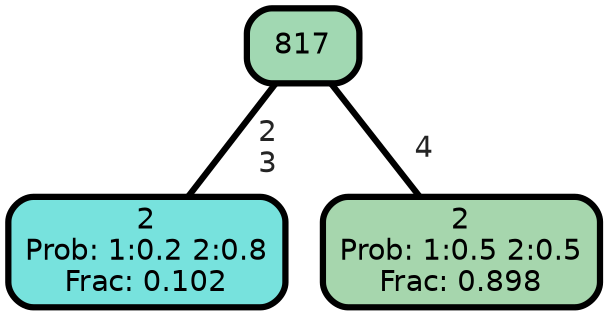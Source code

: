 graph Tree {
node [shape=box, style="filled, rounded",color="black",penwidth="3",fontcolor="black",                 fontname=helvetica] ;
graph [ranksep="0 equally", splines=straight,                 bgcolor=transparent, dpi=200] ;
edge [fontname=helvetica, fontweight=bold,fontcolor=grey14,color=black] ;
0 [label="2
Prob: 1:0.2 2:0.8
Frac: 0.102", fillcolor="#77e2dd"] ;
1 [label="817", fillcolor="#a1d8b2"] ;
2 [label="2
Prob: 1:0.5 2:0.5
Frac: 0.898", fillcolor="#a6d6ad"] ;
1 -- 0 [label=" 2\n 3",penwidth=3] ;
1 -- 2 [label=" 4",penwidth=3] ;
{rank = same;}}